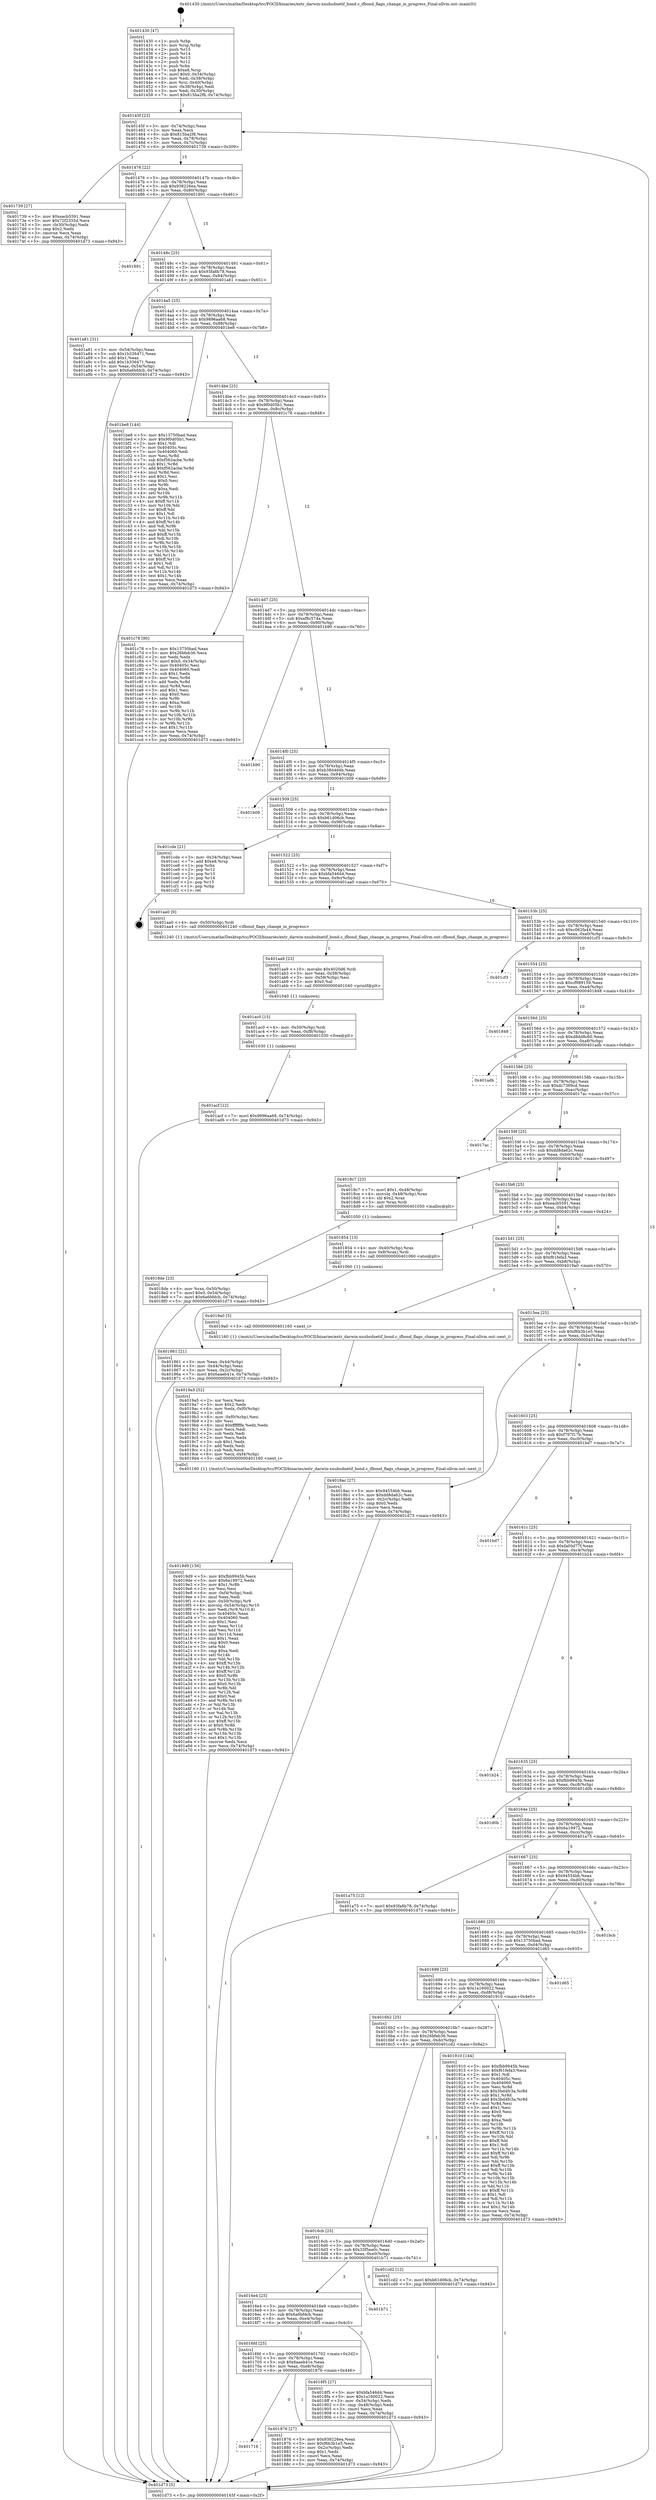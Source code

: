 digraph "0x401430" {
  label = "0x401430 (/mnt/c/Users/mathe/Desktop/tcc/POCII/binaries/extr_darwin-xnubsdnetif_bond.c_ifbond_flags_change_in_progress_Final-ollvm.out::main(0))"
  labelloc = "t"
  node[shape=record]

  Entry [label="",width=0.3,height=0.3,shape=circle,fillcolor=black,style=filled]
  "0x40145f" [label="{
     0x40145f [23]\l
     | [instrs]\l
     &nbsp;&nbsp;0x40145f \<+3\>: mov -0x74(%rbp),%eax\l
     &nbsp;&nbsp;0x401462 \<+2\>: mov %eax,%ecx\l
     &nbsp;&nbsp;0x401464 \<+6\>: sub $0x815ba2f8,%ecx\l
     &nbsp;&nbsp;0x40146a \<+3\>: mov %eax,-0x78(%rbp)\l
     &nbsp;&nbsp;0x40146d \<+3\>: mov %ecx,-0x7c(%rbp)\l
     &nbsp;&nbsp;0x401470 \<+6\>: je 0000000000401739 \<main+0x309\>\l
  }"]
  "0x401739" [label="{
     0x401739 [27]\l
     | [instrs]\l
     &nbsp;&nbsp;0x401739 \<+5\>: mov $0xeacb5591,%eax\l
     &nbsp;&nbsp;0x40173e \<+5\>: mov $0x72f2335d,%ecx\l
     &nbsp;&nbsp;0x401743 \<+3\>: mov -0x30(%rbp),%edx\l
     &nbsp;&nbsp;0x401746 \<+3\>: cmp $0x2,%edx\l
     &nbsp;&nbsp;0x401749 \<+3\>: cmovne %ecx,%eax\l
     &nbsp;&nbsp;0x40174c \<+3\>: mov %eax,-0x74(%rbp)\l
     &nbsp;&nbsp;0x40174f \<+5\>: jmp 0000000000401d73 \<main+0x943\>\l
  }"]
  "0x401476" [label="{
     0x401476 [22]\l
     | [instrs]\l
     &nbsp;&nbsp;0x401476 \<+5\>: jmp 000000000040147b \<main+0x4b\>\l
     &nbsp;&nbsp;0x40147b \<+3\>: mov -0x78(%rbp),%eax\l
     &nbsp;&nbsp;0x40147e \<+5\>: sub $0x938226ea,%eax\l
     &nbsp;&nbsp;0x401483 \<+3\>: mov %eax,-0x80(%rbp)\l
     &nbsp;&nbsp;0x401486 \<+6\>: je 0000000000401891 \<main+0x461\>\l
  }"]
  "0x401d73" [label="{
     0x401d73 [5]\l
     | [instrs]\l
     &nbsp;&nbsp;0x401d73 \<+5\>: jmp 000000000040145f \<main+0x2f\>\l
  }"]
  "0x401430" [label="{
     0x401430 [47]\l
     | [instrs]\l
     &nbsp;&nbsp;0x401430 \<+1\>: push %rbp\l
     &nbsp;&nbsp;0x401431 \<+3\>: mov %rsp,%rbp\l
     &nbsp;&nbsp;0x401434 \<+2\>: push %r15\l
     &nbsp;&nbsp;0x401436 \<+2\>: push %r14\l
     &nbsp;&nbsp;0x401438 \<+2\>: push %r13\l
     &nbsp;&nbsp;0x40143a \<+2\>: push %r12\l
     &nbsp;&nbsp;0x40143c \<+1\>: push %rbx\l
     &nbsp;&nbsp;0x40143d \<+7\>: sub $0xe8,%rsp\l
     &nbsp;&nbsp;0x401444 \<+7\>: movl $0x0,-0x34(%rbp)\l
     &nbsp;&nbsp;0x40144b \<+3\>: mov %edi,-0x38(%rbp)\l
     &nbsp;&nbsp;0x40144e \<+4\>: mov %rsi,-0x40(%rbp)\l
     &nbsp;&nbsp;0x401452 \<+3\>: mov -0x38(%rbp),%edi\l
     &nbsp;&nbsp;0x401455 \<+3\>: mov %edi,-0x30(%rbp)\l
     &nbsp;&nbsp;0x401458 \<+7\>: movl $0x815ba2f8,-0x74(%rbp)\l
  }"]
  Exit [label="",width=0.3,height=0.3,shape=circle,fillcolor=black,style=filled,peripheries=2]
  "0x401891" [label="{
     0x401891\l
  }", style=dashed]
  "0x40148c" [label="{
     0x40148c [25]\l
     | [instrs]\l
     &nbsp;&nbsp;0x40148c \<+5\>: jmp 0000000000401491 \<main+0x61\>\l
     &nbsp;&nbsp;0x401491 \<+3\>: mov -0x78(%rbp),%eax\l
     &nbsp;&nbsp;0x401494 \<+5\>: sub $0x93fa8b78,%eax\l
     &nbsp;&nbsp;0x401499 \<+6\>: mov %eax,-0x84(%rbp)\l
     &nbsp;&nbsp;0x40149f \<+6\>: je 0000000000401a81 \<main+0x651\>\l
  }"]
  "0x401acf" [label="{
     0x401acf [12]\l
     | [instrs]\l
     &nbsp;&nbsp;0x401acf \<+7\>: movl $0x9896aa68,-0x74(%rbp)\l
     &nbsp;&nbsp;0x401ad6 \<+5\>: jmp 0000000000401d73 \<main+0x943\>\l
  }"]
  "0x401a81" [label="{
     0x401a81 [31]\l
     | [instrs]\l
     &nbsp;&nbsp;0x401a81 \<+3\>: mov -0x54(%rbp),%eax\l
     &nbsp;&nbsp;0x401a84 \<+5\>: sub $0x1b336471,%eax\l
     &nbsp;&nbsp;0x401a89 \<+3\>: add $0x1,%eax\l
     &nbsp;&nbsp;0x401a8c \<+5\>: add $0x1b336471,%eax\l
     &nbsp;&nbsp;0x401a91 \<+3\>: mov %eax,-0x54(%rbp)\l
     &nbsp;&nbsp;0x401a94 \<+7\>: movl $0x6a6bfdcb,-0x74(%rbp)\l
     &nbsp;&nbsp;0x401a9b \<+5\>: jmp 0000000000401d73 \<main+0x943\>\l
  }"]
  "0x4014a5" [label="{
     0x4014a5 [25]\l
     | [instrs]\l
     &nbsp;&nbsp;0x4014a5 \<+5\>: jmp 00000000004014aa \<main+0x7a\>\l
     &nbsp;&nbsp;0x4014aa \<+3\>: mov -0x78(%rbp),%eax\l
     &nbsp;&nbsp;0x4014ad \<+5\>: sub $0x9896aa68,%eax\l
     &nbsp;&nbsp;0x4014b2 \<+6\>: mov %eax,-0x88(%rbp)\l
     &nbsp;&nbsp;0x4014b8 \<+6\>: je 0000000000401be8 \<main+0x7b8\>\l
  }"]
  "0x401ac0" [label="{
     0x401ac0 [15]\l
     | [instrs]\l
     &nbsp;&nbsp;0x401ac0 \<+4\>: mov -0x50(%rbp),%rdi\l
     &nbsp;&nbsp;0x401ac4 \<+6\>: mov %eax,-0xf8(%rbp)\l
     &nbsp;&nbsp;0x401aca \<+5\>: call 0000000000401030 \<free@plt\>\l
     | [calls]\l
     &nbsp;&nbsp;0x401030 \{1\} (unknown)\l
  }"]
  "0x401be8" [label="{
     0x401be8 [144]\l
     | [instrs]\l
     &nbsp;&nbsp;0x401be8 \<+5\>: mov $0x13750bad,%eax\l
     &nbsp;&nbsp;0x401bed \<+5\>: mov $0x9f0d05b1,%ecx\l
     &nbsp;&nbsp;0x401bf2 \<+2\>: mov $0x1,%dl\l
     &nbsp;&nbsp;0x401bf4 \<+7\>: mov 0x40405c,%esi\l
     &nbsp;&nbsp;0x401bfb \<+7\>: mov 0x404060,%edi\l
     &nbsp;&nbsp;0x401c02 \<+3\>: mov %esi,%r8d\l
     &nbsp;&nbsp;0x401c05 \<+7\>: sub $0xf562acbe,%r8d\l
     &nbsp;&nbsp;0x401c0c \<+4\>: sub $0x1,%r8d\l
     &nbsp;&nbsp;0x401c10 \<+7\>: add $0xf562acbe,%r8d\l
     &nbsp;&nbsp;0x401c17 \<+4\>: imul %r8d,%esi\l
     &nbsp;&nbsp;0x401c1b \<+3\>: and $0x1,%esi\l
     &nbsp;&nbsp;0x401c1e \<+3\>: cmp $0x0,%esi\l
     &nbsp;&nbsp;0x401c21 \<+4\>: sete %r9b\l
     &nbsp;&nbsp;0x401c25 \<+3\>: cmp $0xa,%edi\l
     &nbsp;&nbsp;0x401c28 \<+4\>: setl %r10b\l
     &nbsp;&nbsp;0x401c2c \<+3\>: mov %r9b,%r11b\l
     &nbsp;&nbsp;0x401c2f \<+4\>: xor $0xff,%r11b\l
     &nbsp;&nbsp;0x401c33 \<+3\>: mov %r10b,%bl\l
     &nbsp;&nbsp;0x401c36 \<+3\>: xor $0xff,%bl\l
     &nbsp;&nbsp;0x401c39 \<+3\>: xor $0x1,%dl\l
     &nbsp;&nbsp;0x401c3c \<+3\>: mov %r11b,%r14b\l
     &nbsp;&nbsp;0x401c3f \<+4\>: and $0xff,%r14b\l
     &nbsp;&nbsp;0x401c43 \<+3\>: and %dl,%r9b\l
     &nbsp;&nbsp;0x401c46 \<+3\>: mov %bl,%r15b\l
     &nbsp;&nbsp;0x401c49 \<+4\>: and $0xff,%r15b\l
     &nbsp;&nbsp;0x401c4d \<+3\>: and %dl,%r10b\l
     &nbsp;&nbsp;0x401c50 \<+3\>: or %r9b,%r14b\l
     &nbsp;&nbsp;0x401c53 \<+3\>: or %r10b,%r15b\l
     &nbsp;&nbsp;0x401c56 \<+3\>: xor %r15b,%r14b\l
     &nbsp;&nbsp;0x401c59 \<+3\>: or %bl,%r11b\l
     &nbsp;&nbsp;0x401c5c \<+4\>: xor $0xff,%r11b\l
     &nbsp;&nbsp;0x401c60 \<+3\>: or $0x1,%dl\l
     &nbsp;&nbsp;0x401c63 \<+3\>: and %dl,%r11b\l
     &nbsp;&nbsp;0x401c66 \<+3\>: or %r11b,%r14b\l
     &nbsp;&nbsp;0x401c69 \<+4\>: test $0x1,%r14b\l
     &nbsp;&nbsp;0x401c6d \<+3\>: cmovne %ecx,%eax\l
     &nbsp;&nbsp;0x401c70 \<+3\>: mov %eax,-0x74(%rbp)\l
     &nbsp;&nbsp;0x401c73 \<+5\>: jmp 0000000000401d73 \<main+0x943\>\l
  }"]
  "0x4014be" [label="{
     0x4014be [25]\l
     | [instrs]\l
     &nbsp;&nbsp;0x4014be \<+5\>: jmp 00000000004014c3 \<main+0x93\>\l
     &nbsp;&nbsp;0x4014c3 \<+3\>: mov -0x78(%rbp),%eax\l
     &nbsp;&nbsp;0x4014c6 \<+5\>: sub $0x9f0d05b1,%eax\l
     &nbsp;&nbsp;0x4014cb \<+6\>: mov %eax,-0x8c(%rbp)\l
     &nbsp;&nbsp;0x4014d1 \<+6\>: je 0000000000401c78 \<main+0x848\>\l
  }"]
  "0x401aa9" [label="{
     0x401aa9 [23]\l
     | [instrs]\l
     &nbsp;&nbsp;0x401aa9 \<+10\>: movabs $0x4020d6,%rdi\l
     &nbsp;&nbsp;0x401ab3 \<+3\>: mov %eax,-0x58(%rbp)\l
     &nbsp;&nbsp;0x401ab6 \<+3\>: mov -0x58(%rbp),%esi\l
     &nbsp;&nbsp;0x401ab9 \<+2\>: mov $0x0,%al\l
     &nbsp;&nbsp;0x401abb \<+5\>: call 0000000000401040 \<printf@plt\>\l
     | [calls]\l
     &nbsp;&nbsp;0x401040 \{1\} (unknown)\l
  }"]
  "0x401c78" [label="{
     0x401c78 [90]\l
     | [instrs]\l
     &nbsp;&nbsp;0x401c78 \<+5\>: mov $0x13750bad,%eax\l
     &nbsp;&nbsp;0x401c7d \<+5\>: mov $0x26bfeb36,%ecx\l
     &nbsp;&nbsp;0x401c82 \<+2\>: xor %edx,%edx\l
     &nbsp;&nbsp;0x401c84 \<+7\>: movl $0x0,-0x34(%rbp)\l
     &nbsp;&nbsp;0x401c8b \<+7\>: mov 0x40405c,%esi\l
     &nbsp;&nbsp;0x401c92 \<+7\>: mov 0x404060,%edi\l
     &nbsp;&nbsp;0x401c99 \<+3\>: sub $0x1,%edx\l
     &nbsp;&nbsp;0x401c9c \<+3\>: mov %esi,%r8d\l
     &nbsp;&nbsp;0x401c9f \<+3\>: add %edx,%r8d\l
     &nbsp;&nbsp;0x401ca2 \<+4\>: imul %r8d,%esi\l
     &nbsp;&nbsp;0x401ca6 \<+3\>: and $0x1,%esi\l
     &nbsp;&nbsp;0x401ca9 \<+3\>: cmp $0x0,%esi\l
     &nbsp;&nbsp;0x401cac \<+4\>: sete %r9b\l
     &nbsp;&nbsp;0x401cb0 \<+3\>: cmp $0xa,%edi\l
     &nbsp;&nbsp;0x401cb3 \<+4\>: setl %r10b\l
     &nbsp;&nbsp;0x401cb7 \<+3\>: mov %r9b,%r11b\l
     &nbsp;&nbsp;0x401cba \<+3\>: and %r10b,%r11b\l
     &nbsp;&nbsp;0x401cbd \<+3\>: xor %r10b,%r9b\l
     &nbsp;&nbsp;0x401cc0 \<+3\>: or %r9b,%r11b\l
     &nbsp;&nbsp;0x401cc3 \<+4\>: test $0x1,%r11b\l
     &nbsp;&nbsp;0x401cc7 \<+3\>: cmovne %ecx,%eax\l
     &nbsp;&nbsp;0x401cca \<+3\>: mov %eax,-0x74(%rbp)\l
     &nbsp;&nbsp;0x401ccd \<+5\>: jmp 0000000000401d73 \<main+0x943\>\l
  }"]
  "0x4014d7" [label="{
     0x4014d7 [25]\l
     | [instrs]\l
     &nbsp;&nbsp;0x4014d7 \<+5\>: jmp 00000000004014dc \<main+0xac\>\l
     &nbsp;&nbsp;0x4014dc \<+3\>: mov -0x78(%rbp),%eax\l
     &nbsp;&nbsp;0x4014df \<+5\>: sub $0xaf8c574a,%eax\l
     &nbsp;&nbsp;0x4014e4 \<+6\>: mov %eax,-0x90(%rbp)\l
     &nbsp;&nbsp;0x4014ea \<+6\>: je 0000000000401b90 \<main+0x760\>\l
  }"]
  "0x4019d9" [label="{
     0x4019d9 [156]\l
     | [instrs]\l
     &nbsp;&nbsp;0x4019d9 \<+5\>: mov $0xfbb9945b,%ecx\l
     &nbsp;&nbsp;0x4019de \<+5\>: mov $0x6a19972,%edx\l
     &nbsp;&nbsp;0x4019e3 \<+3\>: mov $0x1,%r8b\l
     &nbsp;&nbsp;0x4019e6 \<+2\>: xor %esi,%esi\l
     &nbsp;&nbsp;0x4019e8 \<+6\>: mov -0xf4(%rbp),%edi\l
     &nbsp;&nbsp;0x4019ee \<+3\>: imul %eax,%edi\l
     &nbsp;&nbsp;0x4019f1 \<+4\>: mov -0x50(%rbp),%r9\l
     &nbsp;&nbsp;0x4019f5 \<+4\>: movslq -0x54(%rbp),%r10\l
     &nbsp;&nbsp;0x4019f9 \<+4\>: mov %edi,(%r9,%r10,4)\l
     &nbsp;&nbsp;0x4019fd \<+7\>: mov 0x40405c,%eax\l
     &nbsp;&nbsp;0x401a04 \<+7\>: mov 0x404060,%edi\l
     &nbsp;&nbsp;0x401a0b \<+3\>: sub $0x1,%esi\l
     &nbsp;&nbsp;0x401a0e \<+3\>: mov %eax,%r11d\l
     &nbsp;&nbsp;0x401a11 \<+3\>: add %esi,%r11d\l
     &nbsp;&nbsp;0x401a14 \<+4\>: imul %r11d,%eax\l
     &nbsp;&nbsp;0x401a18 \<+3\>: and $0x1,%eax\l
     &nbsp;&nbsp;0x401a1b \<+3\>: cmp $0x0,%eax\l
     &nbsp;&nbsp;0x401a1e \<+3\>: sete %bl\l
     &nbsp;&nbsp;0x401a21 \<+3\>: cmp $0xa,%edi\l
     &nbsp;&nbsp;0x401a24 \<+4\>: setl %r14b\l
     &nbsp;&nbsp;0x401a28 \<+3\>: mov %bl,%r15b\l
     &nbsp;&nbsp;0x401a2b \<+4\>: xor $0xff,%r15b\l
     &nbsp;&nbsp;0x401a2f \<+3\>: mov %r14b,%r12b\l
     &nbsp;&nbsp;0x401a32 \<+4\>: xor $0xff,%r12b\l
     &nbsp;&nbsp;0x401a36 \<+4\>: xor $0x0,%r8b\l
     &nbsp;&nbsp;0x401a3a \<+3\>: mov %r15b,%r13b\l
     &nbsp;&nbsp;0x401a3d \<+4\>: and $0x0,%r13b\l
     &nbsp;&nbsp;0x401a41 \<+3\>: and %r8b,%bl\l
     &nbsp;&nbsp;0x401a44 \<+3\>: mov %r12b,%al\l
     &nbsp;&nbsp;0x401a47 \<+2\>: and $0x0,%al\l
     &nbsp;&nbsp;0x401a49 \<+3\>: and %r8b,%r14b\l
     &nbsp;&nbsp;0x401a4c \<+3\>: or %bl,%r13b\l
     &nbsp;&nbsp;0x401a4f \<+3\>: or %r14b,%al\l
     &nbsp;&nbsp;0x401a52 \<+3\>: xor %al,%r13b\l
     &nbsp;&nbsp;0x401a55 \<+3\>: or %r12b,%r15b\l
     &nbsp;&nbsp;0x401a58 \<+4\>: xor $0xff,%r15b\l
     &nbsp;&nbsp;0x401a5c \<+4\>: or $0x0,%r8b\l
     &nbsp;&nbsp;0x401a60 \<+3\>: and %r8b,%r15b\l
     &nbsp;&nbsp;0x401a63 \<+3\>: or %r15b,%r13b\l
     &nbsp;&nbsp;0x401a66 \<+4\>: test $0x1,%r13b\l
     &nbsp;&nbsp;0x401a6a \<+3\>: cmovne %edx,%ecx\l
     &nbsp;&nbsp;0x401a6d \<+3\>: mov %ecx,-0x74(%rbp)\l
     &nbsp;&nbsp;0x401a70 \<+5\>: jmp 0000000000401d73 \<main+0x943\>\l
  }"]
  "0x401b90" [label="{
     0x401b90\l
  }", style=dashed]
  "0x4014f0" [label="{
     0x4014f0 [25]\l
     | [instrs]\l
     &nbsp;&nbsp;0x4014f0 \<+5\>: jmp 00000000004014f5 \<main+0xc5\>\l
     &nbsp;&nbsp;0x4014f5 \<+3\>: mov -0x78(%rbp),%eax\l
     &nbsp;&nbsp;0x4014f8 \<+5\>: sub $0xb38d4d4b,%eax\l
     &nbsp;&nbsp;0x4014fd \<+6\>: mov %eax,-0x94(%rbp)\l
     &nbsp;&nbsp;0x401503 \<+6\>: je 0000000000401b09 \<main+0x6d9\>\l
  }"]
  "0x4019a5" [label="{
     0x4019a5 [52]\l
     | [instrs]\l
     &nbsp;&nbsp;0x4019a5 \<+2\>: xor %ecx,%ecx\l
     &nbsp;&nbsp;0x4019a7 \<+5\>: mov $0x2,%edx\l
     &nbsp;&nbsp;0x4019ac \<+6\>: mov %edx,-0xf0(%rbp)\l
     &nbsp;&nbsp;0x4019b2 \<+1\>: cltd\l
     &nbsp;&nbsp;0x4019b3 \<+6\>: mov -0xf0(%rbp),%esi\l
     &nbsp;&nbsp;0x4019b9 \<+2\>: idiv %esi\l
     &nbsp;&nbsp;0x4019bb \<+6\>: imul $0xfffffffe,%edx,%edx\l
     &nbsp;&nbsp;0x4019c1 \<+2\>: mov %ecx,%edi\l
     &nbsp;&nbsp;0x4019c3 \<+2\>: sub %edx,%edi\l
     &nbsp;&nbsp;0x4019c5 \<+2\>: mov %ecx,%edx\l
     &nbsp;&nbsp;0x4019c7 \<+3\>: sub $0x1,%edx\l
     &nbsp;&nbsp;0x4019ca \<+2\>: add %edx,%edi\l
     &nbsp;&nbsp;0x4019cc \<+2\>: sub %edi,%ecx\l
     &nbsp;&nbsp;0x4019ce \<+6\>: mov %ecx,-0xf4(%rbp)\l
     &nbsp;&nbsp;0x4019d4 \<+5\>: call 0000000000401160 \<next_i\>\l
     | [calls]\l
     &nbsp;&nbsp;0x401160 \{1\} (/mnt/c/Users/mathe/Desktop/tcc/POCII/binaries/extr_darwin-xnubsdnetif_bond.c_ifbond_flags_change_in_progress_Final-ollvm.out::next_i)\l
  }"]
  "0x401b09" [label="{
     0x401b09\l
  }", style=dashed]
  "0x401509" [label="{
     0x401509 [25]\l
     | [instrs]\l
     &nbsp;&nbsp;0x401509 \<+5\>: jmp 000000000040150e \<main+0xde\>\l
     &nbsp;&nbsp;0x40150e \<+3\>: mov -0x78(%rbp),%eax\l
     &nbsp;&nbsp;0x401511 \<+5\>: sub $0xb61d06cb,%eax\l
     &nbsp;&nbsp;0x401516 \<+6\>: mov %eax,-0x98(%rbp)\l
     &nbsp;&nbsp;0x40151c \<+6\>: je 0000000000401cde \<main+0x8ae\>\l
  }"]
  "0x4018de" [label="{
     0x4018de [23]\l
     | [instrs]\l
     &nbsp;&nbsp;0x4018de \<+4\>: mov %rax,-0x50(%rbp)\l
     &nbsp;&nbsp;0x4018e2 \<+7\>: movl $0x0,-0x54(%rbp)\l
     &nbsp;&nbsp;0x4018e9 \<+7\>: movl $0x6a6bfdcb,-0x74(%rbp)\l
     &nbsp;&nbsp;0x4018f0 \<+5\>: jmp 0000000000401d73 \<main+0x943\>\l
  }"]
  "0x401cde" [label="{
     0x401cde [21]\l
     | [instrs]\l
     &nbsp;&nbsp;0x401cde \<+3\>: mov -0x34(%rbp),%eax\l
     &nbsp;&nbsp;0x401ce1 \<+7\>: add $0xe8,%rsp\l
     &nbsp;&nbsp;0x401ce8 \<+1\>: pop %rbx\l
     &nbsp;&nbsp;0x401ce9 \<+2\>: pop %r12\l
     &nbsp;&nbsp;0x401ceb \<+2\>: pop %r13\l
     &nbsp;&nbsp;0x401ced \<+2\>: pop %r14\l
     &nbsp;&nbsp;0x401cef \<+2\>: pop %r15\l
     &nbsp;&nbsp;0x401cf1 \<+1\>: pop %rbp\l
     &nbsp;&nbsp;0x401cf2 \<+1\>: ret\l
  }"]
  "0x401522" [label="{
     0x401522 [25]\l
     | [instrs]\l
     &nbsp;&nbsp;0x401522 \<+5\>: jmp 0000000000401527 \<main+0xf7\>\l
     &nbsp;&nbsp;0x401527 \<+3\>: mov -0x78(%rbp),%eax\l
     &nbsp;&nbsp;0x40152a \<+5\>: sub $0xbfa546d4,%eax\l
     &nbsp;&nbsp;0x40152f \<+6\>: mov %eax,-0x9c(%rbp)\l
     &nbsp;&nbsp;0x401535 \<+6\>: je 0000000000401aa0 \<main+0x670\>\l
  }"]
  "0x401716" [label="{
     0x401716\l
  }", style=dashed]
  "0x401aa0" [label="{
     0x401aa0 [9]\l
     | [instrs]\l
     &nbsp;&nbsp;0x401aa0 \<+4\>: mov -0x50(%rbp),%rdi\l
     &nbsp;&nbsp;0x401aa4 \<+5\>: call 0000000000401240 \<ifbond_flags_change_in_progress\>\l
     | [calls]\l
     &nbsp;&nbsp;0x401240 \{1\} (/mnt/c/Users/mathe/Desktop/tcc/POCII/binaries/extr_darwin-xnubsdnetif_bond.c_ifbond_flags_change_in_progress_Final-ollvm.out::ifbond_flags_change_in_progress)\l
  }"]
  "0x40153b" [label="{
     0x40153b [25]\l
     | [instrs]\l
     &nbsp;&nbsp;0x40153b \<+5\>: jmp 0000000000401540 \<main+0x110\>\l
     &nbsp;&nbsp;0x401540 \<+3\>: mov -0x78(%rbp),%eax\l
     &nbsp;&nbsp;0x401543 \<+5\>: sub $0xc062fa44,%eax\l
     &nbsp;&nbsp;0x401548 \<+6\>: mov %eax,-0xa0(%rbp)\l
     &nbsp;&nbsp;0x40154e \<+6\>: je 0000000000401cf3 \<main+0x8c3\>\l
  }"]
  "0x401876" [label="{
     0x401876 [27]\l
     | [instrs]\l
     &nbsp;&nbsp;0x401876 \<+5\>: mov $0x938226ea,%eax\l
     &nbsp;&nbsp;0x40187b \<+5\>: mov $0xf6b3b1e5,%ecx\l
     &nbsp;&nbsp;0x401880 \<+3\>: mov -0x2c(%rbp),%edx\l
     &nbsp;&nbsp;0x401883 \<+3\>: cmp $0x1,%edx\l
     &nbsp;&nbsp;0x401886 \<+3\>: cmovl %ecx,%eax\l
     &nbsp;&nbsp;0x401889 \<+3\>: mov %eax,-0x74(%rbp)\l
     &nbsp;&nbsp;0x40188c \<+5\>: jmp 0000000000401d73 \<main+0x943\>\l
  }"]
  "0x401cf3" [label="{
     0x401cf3\l
  }", style=dashed]
  "0x401554" [label="{
     0x401554 [25]\l
     | [instrs]\l
     &nbsp;&nbsp;0x401554 \<+5\>: jmp 0000000000401559 \<main+0x129\>\l
     &nbsp;&nbsp;0x401559 \<+3\>: mov -0x78(%rbp),%eax\l
     &nbsp;&nbsp;0x40155c \<+5\>: sub $0xcf989159,%eax\l
     &nbsp;&nbsp;0x401561 \<+6\>: mov %eax,-0xa4(%rbp)\l
     &nbsp;&nbsp;0x401567 \<+6\>: je 0000000000401848 \<main+0x418\>\l
  }"]
  "0x4016fd" [label="{
     0x4016fd [25]\l
     | [instrs]\l
     &nbsp;&nbsp;0x4016fd \<+5\>: jmp 0000000000401702 \<main+0x2d2\>\l
     &nbsp;&nbsp;0x401702 \<+3\>: mov -0x78(%rbp),%eax\l
     &nbsp;&nbsp;0x401705 \<+5\>: sub $0x6aaeb41e,%eax\l
     &nbsp;&nbsp;0x40170a \<+6\>: mov %eax,-0xe8(%rbp)\l
     &nbsp;&nbsp;0x401710 \<+6\>: je 0000000000401876 \<main+0x446\>\l
  }"]
  "0x401848" [label="{
     0x401848\l
  }", style=dashed]
  "0x40156d" [label="{
     0x40156d [25]\l
     | [instrs]\l
     &nbsp;&nbsp;0x40156d \<+5\>: jmp 0000000000401572 \<main+0x142\>\l
     &nbsp;&nbsp;0x401572 \<+3\>: mov -0x78(%rbp),%eax\l
     &nbsp;&nbsp;0x401575 \<+5\>: sub $0xd8dd8c60,%eax\l
     &nbsp;&nbsp;0x40157a \<+6\>: mov %eax,-0xa8(%rbp)\l
     &nbsp;&nbsp;0x401580 \<+6\>: je 0000000000401adb \<main+0x6ab\>\l
  }"]
  "0x4018f5" [label="{
     0x4018f5 [27]\l
     | [instrs]\l
     &nbsp;&nbsp;0x4018f5 \<+5\>: mov $0xbfa546d4,%eax\l
     &nbsp;&nbsp;0x4018fa \<+5\>: mov $0x1a160022,%ecx\l
     &nbsp;&nbsp;0x4018ff \<+3\>: mov -0x54(%rbp),%edx\l
     &nbsp;&nbsp;0x401902 \<+3\>: cmp -0x48(%rbp),%edx\l
     &nbsp;&nbsp;0x401905 \<+3\>: cmovl %ecx,%eax\l
     &nbsp;&nbsp;0x401908 \<+3\>: mov %eax,-0x74(%rbp)\l
     &nbsp;&nbsp;0x40190b \<+5\>: jmp 0000000000401d73 \<main+0x943\>\l
  }"]
  "0x401adb" [label="{
     0x401adb\l
  }", style=dashed]
  "0x401586" [label="{
     0x401586 [25]\l
     | [instrs]\l
     &nbsp;&nbsp;0x401586 \<+5\>: jmp 000000000040158b \<main+0x15b\>\l
     &nbsp;&nbsp;0x40158b \<+3\>: mov -0x78(%rbp),%eax\l
     &nbsp;&nbsp;0x40158e \<+5\>: sub $0xdc7369cd,%eax\l
     &nbsp;&nbsp;0x401593 \<+6\>: mov %eax,-0xac(%rbp)\l
     &nbsp;&nbsp;0x401599 \<+6\>: je 00000000004017ac \<main+0x37c\>\l
  }"]
  "0x4016e4" [label="{
     0x4016e4 [25]\l
     | [instrs]\l
     &nbsp;&nbsp;0x4016e4 \<+5\>: jmp 00000000004016e9 \<main+0x2b9\>\l
     &nbsp;&nbsp;0x4016e9 \<+3\>: mov -0x78(%rbp),%eax\l
     &nbsp;&nbsp;0x4016ec \<+5\>: sub $0x6a6bfdcb,%eax\l
     &nbsp;&nbsp;0x4016f1 \<+6\>: mov %eax,-0xe4(%rbp)\l
     &nbsp;&nbsp;0x4016f7 \<+6\>: je 00000000004018f5 \<main+0x4c5\>\l
  }"]
  "0x4017ac" [label="{
     0x4017ac\l
  }", style=dashed]
  "0x40159f" [label="{
     0x40159f [25]\l
     | [instrs]\l
     &nbsp;&nbsp;0x40159f \<+5\>: jmp 00000000004015a4 \<main+0x174\>\l
     &nbsp;&nbsp;0x4015a4 \<+3\>: mov -0x78(%rbp),%eax\l
     &nbsp;&nbsp;0x4015a7 \<+5\>: sub $0xdd8da62c,%eax\l
     &nbsp;&nbsp;0x4015ac \<+6\>: mov %eax,-0xb0(%rbp)\l
     &nbsp;&nbsp;0x4015b2 \<+6\>: je 00000000004018c7 \<main+0x497\>\l
  }"]
  "0x401b71" [label="{
     0x401b71\l
  }", style=dashed]
  "0x4018c7" [label="{
     0x4018c7 [23]\l
     | [instrs]\l
     &nbsp;&nbsp;0x4018c7 \<+7\>: movl $0x1,-0x48(%rbp)\l
     &nbsp;&nbsp;0x4018ce \<+4\>: movslq -0x48(%rbp),%rax\l
     &nbsp;&nbsp;0x4018d2 \<+4\>: shl $0x2,%rax\l
     &nbsp;&nbsp;0x4018d6 \<+3\>: mov %rax,%rdi\l
     &nbsp;&nbsp;0x4018d9 \<+5\>: call 0000000000401050 \<malloc@plt\>\l
     | [calls]\l
     &nbsp;&nbsp;0x401050 \{1\} (unknown)\l
  }"]
  "0x4015b8" [label="{
     0x4015b8 [25]\l
     | [instrs]\l
     &nbsp;&nbsp;0x4015b8 \<+5\>: jmp 00000000004015bd \<main+0x18d\>\l
     &nbsp;&nbsp;0x4015bd \<+3\>: mov -0x78(%rbp),%eax\l
     &nbsp;&nbsp;0x4015c0 \<+5\>: sub $0xeacb5591,%eax\l
     &nbsp;&nbsp;0x4015c5 \<+6\>: mov %eax,-0xb4(%rbp)\l
     &nbsp;&nbsp;0x4015cb \<+6\>: je 0000000000401854 \<main+0x424\>\l
  }"]
  "0x4016cb" [label="{
     0x4016cb [25]\l
     | [instrs]\l
     &nbsp;&nbsp;0x4016cb \<+5\>: jmp 00000000004016d0 \<main+0x2a0\>\l
     &nbsp;&nbsp;0x4016d0 \<+3\>: mov -0x78(%rbp),%eax\l
     &nbsp;&nbsp;0x4016d3 \<+5\>: sub $0x33f5ea0c,%eax\l
     &nbsp;&nbsp;0x4016d8 \<+6\>: mov %eax,-0xe0(%rbp)\l
     &nbsp;&nbsp;0x4016de \<+6\>: je 0000000000401b71 \<main+0x741\>\l
  }"]
  "0x401854" [label="{
     0x401854 [13]\l
     | [instrs]\l
     &nbsp;&nbsp;0x401854 \<+4\>: mov -0x40(%rbp),%rax\l
     &nbsp;&nbsp;0x401858 \<+4\>: mov 0x8(%rax),%rdi\l
     &nbsp;&nbsp;0x40185c \<+5\>: call 0000000000401060 \<atoi@plt\>\l
     | [calls]\l
     &nbsp;&nbsp;0x401060 \{1\} (unknown)\l
  }"]
  "0x4015d1" [label="{
     0x4015d1 [25]\l
     | [instrs]\l
     &nbsp;&nbsp;0x4015d1 \<+5\>: jmp 00000000004015d6 \<main+0x1a6\>\l
     &nbsp;&nbsp;0x4015d6 \<+3\>: mov -0x78(%rbp),%eax\l
     &nbsp;&nbsp;0x4015d9 \<+5\>: sub $0xf61fefa3,%eax\l
     &nbsp;&nbsp;0x4015de \<+6\>: mov %eax,-0xb8(%rbp)\l
     &nbsp;&nbsp;0x4015e4 \<+6\>: je 00000000004019a0 \<main+0x570\>\l
  }"]
  "0x401861" [label="{
     0x401861 [21]\l
     | [instrs]\l
     &nbsp;&nbsp;0x401861 \<+3\>: mov %eax,-0x44(%rbp)\l
     &nbsp;&nbsp;0x401864 \<+3\>: mov -0x44(%rbp),%eax\l
     &nbsp;&nbsp;0x401867 \<+3\>: mov %eax,-0x2c(%rbp)\l
     &nbsp;&nbsp;0x40186a \<+7\>: movl $0x6aaeb41e,-0x74(%rbp)\l
     &nbsp;&nbsp;0x401871 \<+5\>: jmp 0000000000401d73 \<main+0x943\>\l
  }"]
  "0x401cd2" [label="{
     0x401cd2 [12]\l
     | [instrs]\l
     &nbsp;&nbsp;0x401cd2 \<+7\>: movl $0xb61d06cb,-0x74(%rbp)\l
     &nbsp;&nbsp;0x401cd9 \<+5\>: jmp 0000000000401d73 \<main+0x943\>\l
  }"]
  "0x4019a0" [label="{
     0x4019a0 [5]\l
     | [instrs]\l
     &nbsp;&nbsp;0x4019a0 \<+5\>: call 0000000000401160 \<next_i\>\l
     | [calls]\l
     &nbsp;&nbsp;0x401160 \{1\} (/mnt/c/Users/mathe/Desktop/tcc/POCII/binaries/extr_darwin-xnubsdnetif_bond.c_ifbond_flags_change_in_progress_Final-ollvm.out::next_i)\l
  }"]
  "0x4015ea" [label="{
     0x4015ea [25]\l
     | [instrs]\l
     &nbsp;&nbsp;0x4015ea \<+5\>: jmp 00000000004015ef \<main+0x1bf\>\l
     &nbsp;&nbsp;0x4015ef \<+3\>: mov -0x78(%rbp),%eax\l
     &nbsp;&nbsp;0x4015f2 \<+5\>: sub $0xf6b3b1e5,%eax\l
     &nbsp;&nbsp;0x4015f7 \<+6\>: mov %eax,-0xbc(%rbp)\l
     &nbsp;&nbsp;0x4015fd \<+6\>: je 00000000004018ac \<main+0x47c\>\l
  }"]
  "0x4016b2" [label="{
     0x4016b2 [25]\l
     | [instrs]\l
     &nbsp;&nbsp;0x4016b2 \<+5\>: jmp 00000000004016b7 \<main+0x287\>\l
     &nbsp;&nbsp;0x4016b7 \<+3\>: mov -0x78(%rbp),%eax\l
     &nbsp;&nbsp;0x4016ba \<+5\>: sub $0x26bfeb36,%eax\l
     &nbsp;&nbsp;0x4016bf \<+6\>: mov %eax,-0xdc(%rbp)\l
     &nbsp;&nbsp;0x4016c5 \<+6\>: je 0000000000401cd2 \<main+0x8a2\>\l
  }"]
  "0x4018ac" [label="{
     0x4018ac [27]\l
     | [instrs]\l
     &nbsp;&nbsp;0x4018ac \<+5\>: mov $0x94554bb,%eax\l
     &nbsp;&nbsp;0x4018b1 \<+5\>: mov $0xdd8da62c,%ecx\l
     &nbsp;&nbsp;0x4018b6 \<+3\>: mov -0x2c(%rbp),%edx\l
     &nbsp;&nbsp;0x4018b9 \<+3\>: cmp $0x0,%edx\l
     &nbsp;&nbsp;0x4018bc \<+3\>: cmove %ecx,%eax\l
     &nbsp;&nbsp;0x4018bf \<+3\>: mov %eax,-0x74(%rbp)\l
     &nbsp;&nbsp;0x4018c2 \<+5\>: jmp 0000000000401d73 \<main+0x943\>\l
  }"]
  "0x401603" [label="{
     0x401603 [25]\l
     | [instrs]\l
     &nbsp;&nbsp;0x401603 \<+5\>: jmp 0000000000401608 \<main+0x1d8\>\l
     &nbsp;&nbsp;0x401608 \<+3\>: mov -0x78(%rbp),%eax\l
     &nbsp;&nbsp;0x40160b \<+5\>: sub $0xf797f17b,%eax\l
     &nbsp;&nbsp;0x401610 \<+6\>: mov %eax,-0xc0(%rbp)\l
     &nbsp;&nbsp;0x401616 \<+6\>: je 0000000000401bd7 \<main+0x7a7\>\l
  }"]
  "0x401910" [label="{
     0x401910 [144]\l
     | [instrs]\l
     &nbsp;&nbsp;0x401910 \<+5\>: mov $0xfbb9945b,%eax\l
     &nbsp;&nbsp;0x401915 \<+5\>: mov $0xf61fefa3,%ecx\l
     &nbsp;&nbsp;0x40191a \<+2\>: mov $0x1,%dl\l
     &nbsp;&nbsp;0x40191c \<+7\>: mov 0x40405c,%esi\l
     &nbsp;&nbsp;0x401923 \<+7\>: mov 0x404060,%edi\l
     &nbsp;&nbsp;0x40192a \<+3\>: mov %esi,%r8d\l
     &nbsp;&nbsp;0x40192d \<+7\>: sub $0x3bd4fc3a,%r8d\l
     &nbsp;&nbsp;0x401934 \<+4\>: sub $0x1,%r8d\l
     &nbsp;&nbsp;0x401938 \<+7\>: add $0x3bd4fc3a,%r8d\l
     &nbsp;&nbsp;0x40193f \<+4\>: imul %r8d,%esi\l
     &nbsp;&nbsp;0x401943 \<+3\>: and $0x1,%esi\l
     &nbsp;&nbsp;0x401946 \<+3\>: cmp $0x0,%esi\l
     &nbsp;&nbsp;0x401949 \<+4\>: sete %r9b\l
     &nbsp;&nbsp;0x40194d \<+3\>: cmp $0xa,%edi\l
     &nbsp;&nbsp;0x401950 \<+4\>: setl %r10b\l
     &nbsp;&nbsp;0x401954 \<+3\>: mov %r9b,%r11b\l
     &nbsp;&nbsp;0x401957 \<+4\>: xor $0xff,%r11b\l
     &nbsp;&nbsp;0x40195b \<+3\>: mov %r10b,%bl\l
     &nbsp;&nbsp;0x40195e \<+3\>: xor $0xff,%bl\l
     &nbsp;&nbsp;0x401961 \<+3\>: xor $0x1,%dl\l
     &nbsp;&nbsp;0x401964 \<+3\>: mov %r11b,%r14b\l
     &nbsp;&nbsp;0x401967 \<+4\>: and $0xff,%r14b\l
     &nbsp;&nbsp;0x40196b \<+3\>: and %dl,%r9b\l
     &nbsp;&nbsp;0x40196e \<+3\>: mov %bl,%r15b\l
     &nbsp;&nbsp;0x401971 \<+4\>: and $0xff,%r15b\l
     &nbsp;&nbsp;0x401975 \<+3\>: and %dl,%r10b\l
     &nbsp;&nbsp;0x401978 \<+3\>: or %r9b,%r14b\l
     &nbsp;&nbsp;0x40197b \<+3\>: or %r10b,%r15b\l
     &nbsp;&nbsp;0x40197e \<+3\>: xor %r15b,%r14b\l
     &nbsp;&nbsp;0x401981 \<+3\>: or %bl,%r11b\l
     &nbsp;&nbsp;0x401984 \<+4\>: xor $0xff,%r11b\l
     &nbsp;&nbsp;0x401988 \<+3\>: or $0x1,%dl\l
     &nbsp;&nbsp;0x40198b \<+3\>: and %dl,%r11b\l
     &nbsp;&nbsp;0x40198e \<+3\>: or %r11b,%r14b\l
     &nbsp;&nbsp;0x401991 \<+4\>: test $0x1,%r14b\l
     &nbsp;&nbsp;0x401995 \<+3\>: cmovne %ecx,%eax\l
     &nbsp;&nbsp;0x401998 \<+3\>: mov %eax,-0x74(%rbp)\l
     &nbsp;&nbsp;0x40199b \<+5\>: jmp 0000000000401d73 \<main+0x943\>\l
  }"]
  "0x401bd7" [label="{
     0x401bd7\l
  }", style=dashed]
  "0x40161c" [label="{
     0x40161c [25]\l
     | [instrs]\l
     &nbsp;&nbsp;0x40161c \<+5\>: jmp 0000000000401621 \<main+0x1f1\>\l
     &nbsp;&nbsp;0x401621 \<+3\>: mov -0x78(%rbp),%eax\l
     &nbsp;&nbsp;0x401624 \<+5\>: sub $0xfa00d77f,%eax\l
     &nbsp;&nbsp;0x401629 \<+6\>: mov %eax,-0xc4(%rbp)\l
     &nbsp;&nbsp;0x40162f \<+6\>: je 0000000000401b24 \<main+0x6f4\>\l
  }"]
  "0x401699" [label="{
     0x401699 [25]\l
     | [instrs]\l
     &nbsp;&nbsp;0x401699 \<+5\>: jmp 000000000040169e \<main+0x26e\>\l
     &nbsp;&nbsp;0x40169e \<+3\>: mov -0x78(%rbp),%eax\l
     &nbsp;&nbsp;0x4016a1 \<+5\>: sub $0x1a160022,%eax\l
     &nbsp;&nbsp;0x4016a6 \<+6\>: mov %eax,-0xd8(%rbp)\l
     &nbsp;&nbsp;0x4016ac \<+6\>: je 0000000000401910 \<main+0x4e0\>\l
  }"]
  "0x401b24" [label="{
     0x401b24\l
  }", style=dashed]
  "0x401635" [label="{
     0x401635 [25]\l
     | [instrs]\l
     &nbsp;&nbsp;0x401635 \<+5\>: jmp 000000000040163a \<main+0x20a\>\l
     &nbsp;&nbsp;0x40163a \<+3\>: mov -0x78(%rbp),%eax\l
     &nbsp;&nbsp;0x40163d \<+5\>: sub $0xfbb9945b,%eax\l
     &nbsp;&nbsp;0x401642 \<+6\>: mov %eax,-0xc8(%rbp)\l
     &nbsp;&nbsp;0x401648 \<+6\>: je 0000000000401d0b \<main+0x8db\>\l
  }"]
  "0x401d65" [label="{
     0x401d65\l
  }", style=dashed]
  "0x401d0b" [label="{
     0x401d0b\l
  }", style=dashed]
  "0x40164e" [label="{
     0x40164e [25]\l
     | [instrs]\l
     &nbsp;&nbsp;0x40164e \<+5\>: jmp 0000000000401653 \<main+0x223\>\l
     &nbsp;&nbsp;0x401653 \<+3\>: mov -0x78(%rbp),%eax\l
     &nbsp;&nbsp;0x401656 \<+5\>: sub $0x6a19972,%eax\l
     &nbsp;&nbsp;0x40165b \<+6\>: mov %eax,-0xcc(%rbp)\l
     &nbsp;&nbsp;0x401661 \<+6\>: je 0000000000401a75 \<main+0x645\>\l
  }"]
  "0x401680" [label="{
     0x401680 [25]\l
     | [instrs]\l
     &nbsp;&nbsp;0x401680 \<+5\>: jmp 0000000000401685 \<main+0x255\>\l
     &nbsp;&nbsp;0x401685 \<+3\>: mov -0x78(%rbp),%eax\l
     &nbsp;&nbsp;0x401688 \<+5\>: sub $0x13750bad,%eax\l
     &nbsp;&nbsp;0x40168d \<+6\>: mov %eax,-0xd4(%rbp)\l
     &nbsp;&nbsp;0x401693 \<+6\>: je 0000000000401d65 \<main+0x935\>\l
  }"]
  "0x401a75" [label="{
     0x401a75 [12]\l
     | [instrs]\l
     &nbsp;&nbsp;0x401a75 \<+7\>: movl $0x93fa8b78,-0x74(%rbp)\l
     &nbsp;&nbsp;0x401a7c \<+5\>: jmp 0000000000401d73 \<main+0x943\>\l
  }"]
  "0x401667" [label="{
     0x401667 [25]\l
     | [instrs]\l
     &nbsp;&nbsp;0x401667 \<+5\>: jmp 000000000040166c \<main+0x23c\>\l
     &nbsp;&nbsp;0x40166c \<+3\>: mov -0x78(%rbp),%eax\l
     &nbsp;&nbsp;0x40166f \<+5\>: sub $0x94554bb,%eax\l
     &nbsp;&nbsp;0x401674 \<+6\>: mov %eax,-0xd0(%rbp)\l
     &nbsp;&nbsp;0x40167a \<+6\>: je 0000000000401bcb \<main+0x79b\>\l
  }"]
  "0x401bcb" [label="{
     0x401bcb\l
  }", style=dashed]
  Entry -> "0x401430" [label=" 1"]
  "0x40145f" -> "0x401739" [label=" 1"]
  "0x40145f" -> "0x401476" [label=" 15"]
  "0x401739" -> "0x401d73" [label=" 1"]
  "0x401430" -> "0x40145f" [label=" 1"]
  "0x401d73" -> "0x40145f" [label=" 15"]
  "0x401cde" -> Exit [label=" 1"]
  "0x401476" -> "0x401891" [label=" 0"]
  "0x401476" -> "0x40148c" [label=" 15"]
  "0x401cd2" -> "0x401d73" [label=" 1"]
  "0x40148c" -> "0x401a81" [label=" 1"]
  "0x40148c" -> "0x4014a5" [label=" 14"]
  "0x401c78" -> "0x401d73" [label=" 1"]
  "0x4014a5" -> "0x401be8" [label=" 1"]
  "0x4014a5" -> "0x4014be" [label=" 13"]
  "0x401be8" -> "0x401d73" [label=" 1"]
  "0x4014be" -> "0x401c78" [label=" 1"]
  "0x4014be" -> "0x4014d7" [label=" 12"]
  "0x401acf" -> "0x401d73" [label=" 1"]
  "0x4014d7" -> "0x401b90" [label=" 0"]
  "0x4014d7" -> "0x4014f0" [label=" 12"]
  "0x401ac0" -> "0x401acf" [label=" 1"]
  "0x4014f0" -> "0x401b09" [label=" 0"]
  "0x4014f0" -> "0x401509" [label=" 12"]
  "0x401aa9" -> "0x401ac0" [label=" 1"]
  "0x401509" -> "0x401cde" [label=" 1"]
  "0x401509" -> "0x401522" [label=" 11"]
  "0x401aa0" -> "0x401aa9" [label=" 1"]
  "0x401522" -> "0x401aa0" [label=" 1"]
  "0x401522" -> "0x40153b" [label=" 10"]
  "0x401a81" -> "0x401d73" [label=" 1"]
  "0x40153b" -> "0x401cf3" [label=" 0"]
  "0x40153b" -> "0x401554" [label=" 10"]
  "0x401a75" -> "0x401d73" [label=" 1"]
  "0x401554" -> "0x401848" [label=" 0"]
  "0x401554" -> "0x40156d" [label=" 10"]
  "0x4019a5" -> "0x4019d9" [label=" 1"]
  "0x40156d" -> "0x401adb" [label=" 0"]
  "0x40156d" -> "0x401586" [label=" 10"]
  "0x4019a0" -> "0x4019a5" [label=" 1"]
  "0x401586" -> "0x4017ac" [label=" 0"]
  "0x401586" -> "0x40159f" [label=" 10"]
  "0x4018f5" -> "0x401d73" [label=" 2"]
  "0x40159f" -> "0x4018c7" [label=" 1"]
  "0x40159f" -> "0x4015b8" [label=" 9"]
  "0x4018de" -> "0x401d73" [label=" 1"]
  "0x4015b8" -> "0x401854" [label=" 1"]
  "0x4015b8" -> "0x4015d1" [label=" 8"]
  "0x401854" -> "0x401861" [label=" 1"]
  "0x401861" -> "0x401d73" [label=" 1"]
  "0x4018ac" -> "0x401d73" [label=" 1"]
  "0x4015d1" -> "0x4019a0" [label=" 1"]
  "0x4015d1" -> "0x4015ea" [label=" 7"]
  "0x401876" -> "0x401d73" [label=" 1"]
  "0x4015ea" -> "0x4018ac" [label=" 1"]
  "0x4015ea" -> "0x401603" [label=" 6"]
  "0x4016fd" -> "0x401876" [label=" 1"]
  "0x401603" -> "0x401bd7" [label=" 0"]
  "0x401603" -> "0x40161c" [label=" 6"]
  "0x4019d9" -> "0x401d73" [label=" 1"]
  "0x40161c" -> "0x401b24" [label=" 0"]
  "0x40161c" -> "0x401635" [label=" 6"]
  "0x4016e4" -> "0x4018f5" [label=" 2"]
  "0x401635" -> "0x401d0b" [label=" 0"]
  "0x401635" -> "0x40164e" [label=" 6"]
  "0x401910" -> "0x401d73" [label=" 1"]
  "0x40164e" -> "0x401a75" [label=" 1"]
  "0x40164e" -> "0x401667" [label=" 5"]
  "0x4016cb" -> "0x401b71" [label=" 0"]
  "0x401667" -> "0x401bcb" [label=" 0"]
  "0x401667" -> "0x401680" [label=" 5"]
  "0x4016cb" -> "0x4016e4" [label=" 3"]
  "0x401680" -> "0x401d65" [label=" 0"]
  "0x401680" -> "0x401699" [label=" 5"]
  "0x4016e4" -> "0x4016fd" [label=" 1"]
  "0x401699" -> "0x401910" [label=" 1"]
  "0x401699" -> "0x4016b2" [label=" 4"]
  "0x4016fd" -> "0x401716" [label=" 0"]
  "0x4016b2" -> "0x401cd2" [label=" 1"]
  "0x4016b2" -> "0x4016cb" [label=" 3"]
  "0x4018c7" -> "0x4018de" [label=" 1"]
}
